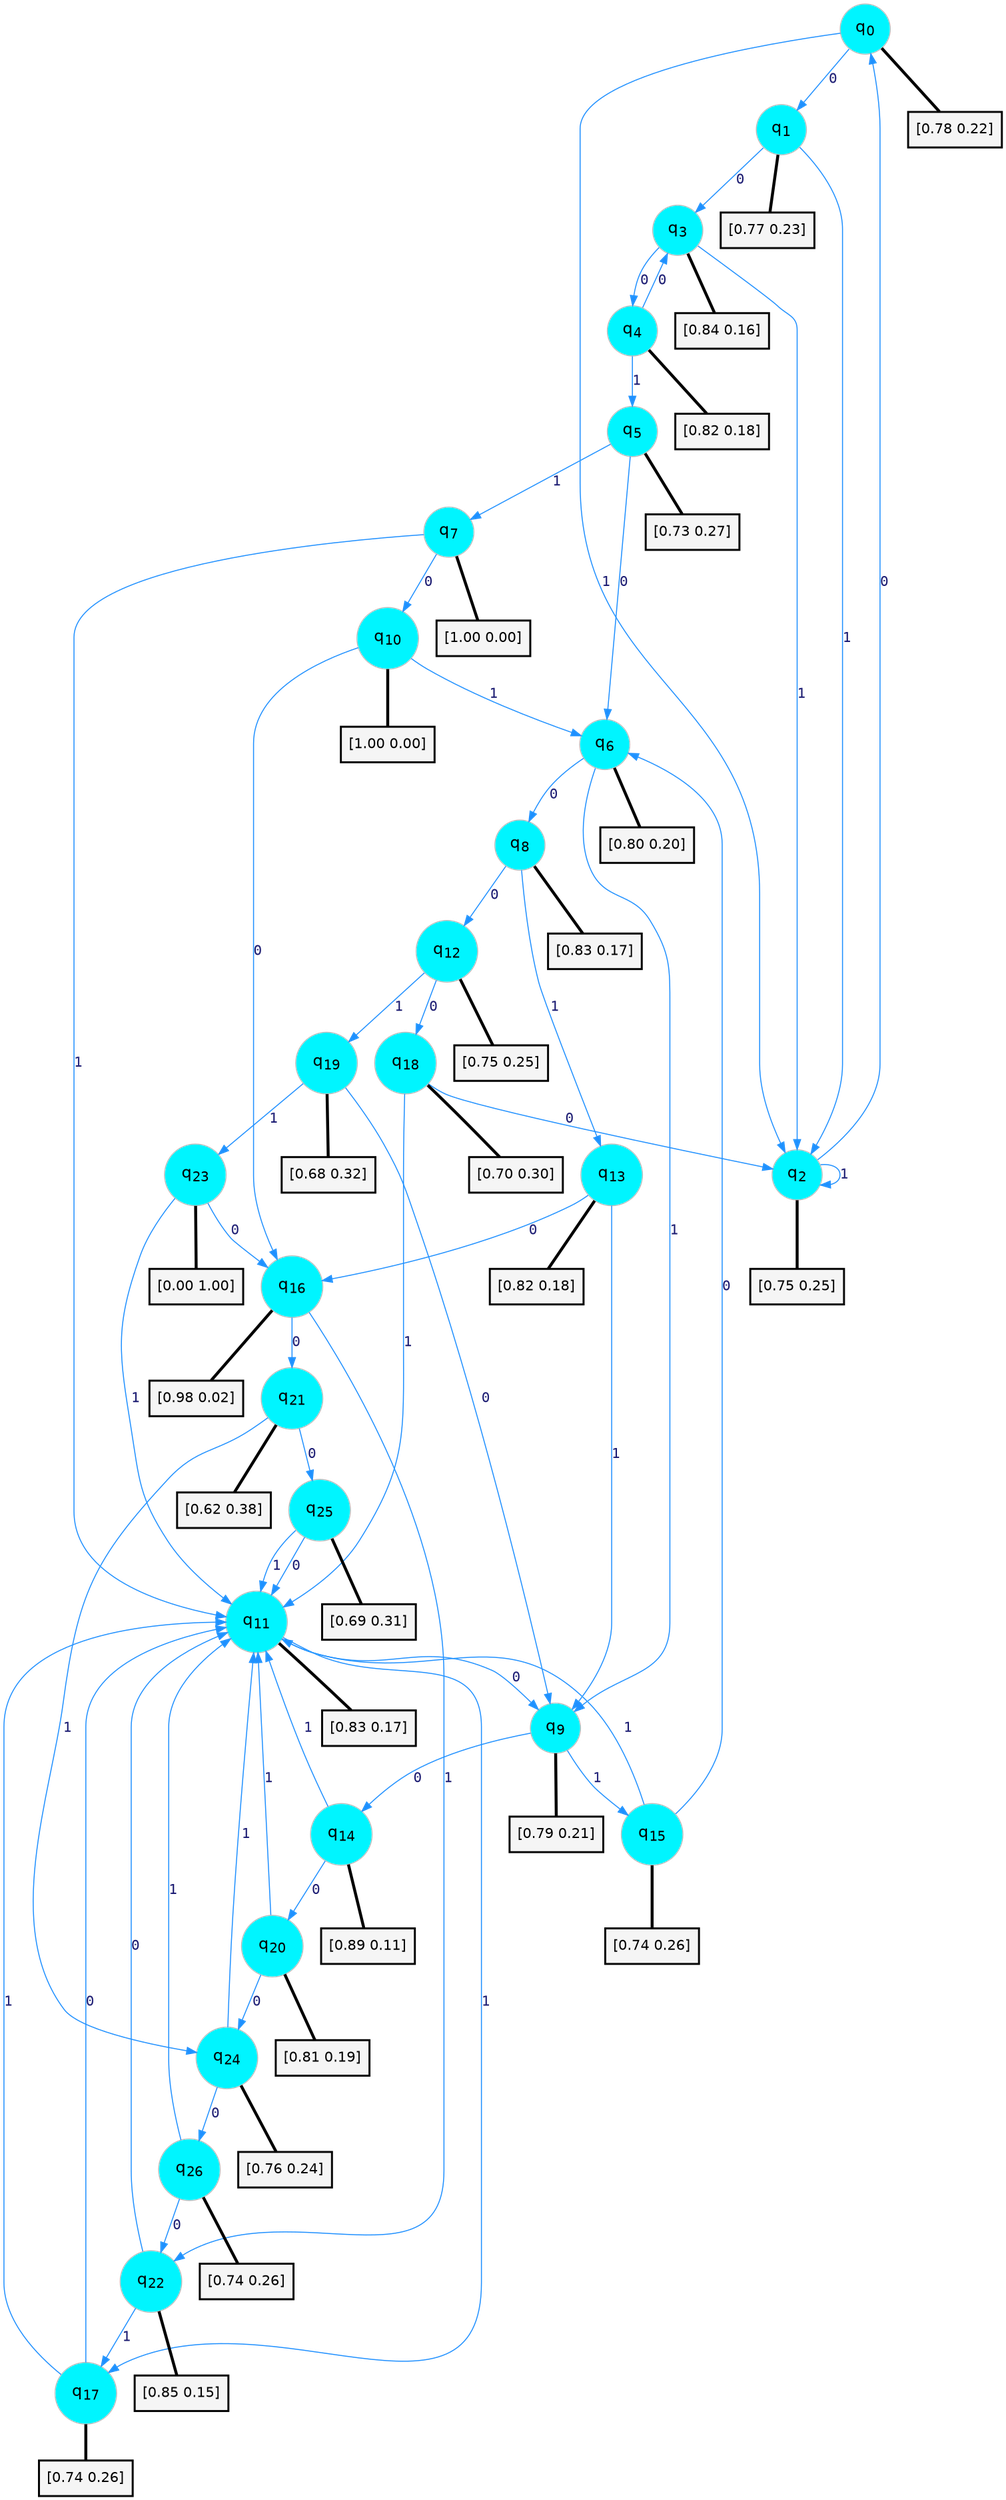 digraph G {
graph [
bgcolor=transparent, dpi=300, rankdir=TD, size="40,25"];
node [
color=gray, fillcolor=turquoise1, fontcolor=black, fontname=Helvetica, fontsize=16, fontweight=bold, shape=circle, style=filled];
edge [
arrowsize=1, color=dodgerblue1, fontcolor=midnightblue, fontname=courier, fontweight=bold, penwidth=1, style=solid, weight=20];
0[label=<q<SUB>0</SUB>>];
1[label=<q<SUB>1</SUB>>];
2[label=<q<SUB>2</SUB>>];
3[label=<q<SUB>3</SUB>>];
4[label=<q<SUB>4</SUB>>];
5[label=<q<SUB>5</SUB>>];
6[label=<q<SUB>6</SUB>>];
7[label=<q<SUB>7</SUB>>];
8[label=<q<SUB>8</SUB>>];
9[label=<q<SUB>9</SUB>>];
10[label=<q<SUB>10</SUB>>];
11[label=<q<SUB>11</SUB>>];
12[label=<q<SUB>12</SUB>>];
13[label=<q<SUB>13</SUB>>];
14[label=<q<SUB>14</SUB>>];
15[label=<q<SUB>15</SUB>>];
16[label=<q<SUB>16</SUB>>];
17[label=<q<SUB>17</SUB>>];
18[label=<q<SUB>18</SUB>>];
19[label=<q<SUB>19</SUB>>];
20[label=<q<SUB>20</SUB>>];
21[label=<q<SUB>21</SUB>>];
22[label=<q<SUB>22</SUB>>];
23[label=<q<SUB>23</SUB>>];
24[label=<q<SUB>24</SUB>>];
25[label=<q<SUB>25</SUB>>];
26[label=<q<SUB>26</SUB>>];
27[label="[0.78 0.22]", shape=box,fontcolor=black, fontname=Helvetica, fontsize=14, penwidth=2, fillcolor=whitesmoke,color=black];
28[label="[0.77 0.23]", shape=box,fontcolor=black, fontname=Helvetica, fontsize=14, penwidth=2, fillcolor=whitesmoke,color=black];
29[label="[0.75 0.25]", shape=box,fontcolor=black, fontname=Helvetica, fontsize=14, penwidth=2, fillcolor=whitesmoke,color=black];
30[label="[0.84 0.16]", shape=box,fontcolor=black, fontname=Helvetica, fontsize=14, penwidth=2, fillcolor=whitesmoke,color=black];
31[label="[0.82 0.18]", shape=box,fontcolor=black, fontname=Helvetica, fontsize=14, penwidth=2, fillcolor=whitesmoke,color=black];
32[label="[0.73 0.27]", shape=box,fontcolor=black, fontname=Helvetica, fontsize=14, penwidth=2, fillcolor=whitesmoke,color=black];
33[label="[0.80 0.20]", shape=box,fontcolor=black, fontname=Helvetica, fontsize=14, penwidth=2, fillcolor=whitesmoke,color=black];
34[label="[1.00 0.00]", shape=box,fontcolor=black, fontname=Helvetica, fontsize=14, penwidth=2, fillcolor=whitesmoke,color=black];
35[label="[0.83 0.17]", shape=box,fontcolor=black, fontname=Helvetica, fontsize=14, penwidth=2, fillcolor=whitesmoke,color=black];
36[label="[0.79 0.21]", shape=box,fontcolor=black, fontname=Helvetica, fontsize=14, penwidth=2, fillcolor=whitesmoke,color=black];
37[label="[1.00 0.00]", shape=box,fontcolor=black, fontname=Helvetica, fontsize=14, penwidth=2, fillcolor=whitesmoke,color=black];
38[label="[0.83 0.17]", shape=box,fontcolor=black, fontname=Helvetica, fontsize=14, penwidth=2, fillcolor=whitesmoke,color=black];
39[label="[0.75 0.25]", shape=box,fontcolor=black, fontname=Helvetica, fontsize=14, penwidth=2, fillcolor=whitesmoke,color=black];
40[label="[0.82 0.18]", shape=box,fontcolor=black, fontname=Helvetica, fontsize=14, penwidth=2, fillcolor=whitesmoke,color=black];
41[label="[0.89 0.11]", shape=box,fontcolor=black, fontname=Helvetica, fontsize=14, penwidth=2, fillcolor=whitesmoke,color=black];
42[label="[0.74 0.26]", shape=box,fontcolor=black, fontname=Helvetica, fontsize=14, penwidth=2, fillcolor=whitesmoke,color=black];
43[label="[0.98 0.02]", shape=box,fontcolor=black, fontname=Helvetica, fontsize=14, penwidth=2, fillcolor=whitesmoke,color=black];
44[label="[0.74 0.26]", shape=box,fontcolor=black, fontname=Helvetica, fontsize=14, penwidth=2, fillcolor=whitesmoke,color=black];
45[label="[0.70 0.30]", shape=box,fontcolor=black, fontname=Helvetica, fontsize=14, penwidth=2, fillcolor=whitesmoke,color=black];
46[label="[0.68 0.32]", shape=box,fontcolor=black, fontname=Helvetica, fontsize=14, penwidth=2, fillcolor=whitesmoke,color=black];
47[label="[0.81 0.19]", shape=box,fontcolor=black, fontname=Helvetica, fontsize=14, penwidth=2, fillcolor=whitesmoke,color=black];
48[label="[0.62 0.38]", shape=box,fontcolor=black, fontname=Helvetica, fontsize=14, penwidth=2, fillcolor=whitesmoke,color=black];
49[label="[0.85 0.15]", shape=box,fontcolor=black, fontname=Helvetica, fontsize=14, penwidth=2, fillcolor=whitesmoke,color=black];
50[label="[0.00 1.00]", shape=box,fontcolor=black, fontname=Helvetica, fontsize=14, penwidth=2, fillcolor=whitesmoke,color=black];
51[label="[0.76 0.24]", shape=box,fontcolor=black, fontname=Helvetica, fontsize=14, penwidth=2, fillcolor=whitesmoke,color=black];
52[label="[0.69 0.31]", shape=box,fontcolor=black, fontname=Helvetica, fontsize=14, penwidth=2, fillcolor=whitesmoke,color=black];
53[label="[0.74 0.26]", shape=box,fontcolor=black, fontname=Helvetica, fontsize=14, penwidth=2, fillcolor=whitesmoke,color=black];
0->1 [label=0];
0->2 [label=1];
0->27 [arrowhead=none, penwidth=3,color=black];
1->3 [label=0];
1->2 [label=1];
1->28 [arrowhead=none, penwidth=3,color=black];
2->0 [label=0];
2->2 [label=1];
2->29 [arrowhead=none, penwidth=3,color=black];
3->4 [label=0];
3->2 [label=1];
3->30 [arrowhead=none, penwidth=3,color=black];
4->3 [label=0];
4->5 [label=1];
4->31 [arrowhead=none, penwidth=3,color=black];
5->6 [label=0];
5->7 [label=1];
5->32 [arrowhead=none, penwidth=3,color=black];
6->8 [label=0];
6->9 [label=1];
6->33 [arrowhead=none, penwidth=3,color=black];
7->10 [label=0];
7->11 [label=1];
7->34 [arrowhead=none, penwidth=3,color=black];
8->12 [label=0];
8->13 [label=1];
8->35 [arrowhead=none, penwidth=3,color=black];
9->14 [label=0];
9->15 [label=1];
9->36 [arrowhead=none, penwidth=3,color=black];
10->16 [label=0];
10->6 [label=1];
10->37 [arrowhead=none, penwidth=3,color=black];
11->9 [label=0];
11->17 [label=1];
11->38 [arrowhead=none, penwidth=3,color=black];
12->18 [label=0];
12->19 [label=1];
12->39 [arrowhead=none, penwidth=3,color=black];
13->16 [label=0];
13->9 [label=1];
13->40 [arrowhead=none, penwidth=3,color=black];
14->20 [label=0];
14->11 [label=1];
14->41 [arrowhead=none, penwidth=3,color=black];
15->6 [label=0];
15->11 [label=1];
15->42 [arrowhead=none, penwidth=3,color=black];
16->21 [label=0];
16->22 [label=1];
16->43 [arrowhead=none, penwidth=3,color=black];
17->11 [label=0];
17->11 [label=1];
17->44 [arrowhead=none, penwidth=3,color=black];
18->2 [label=0];
18->11 [label=1];
18->45 [arrowhead=none, penwidth=3,color=black];
19->9 [label=0];
19->23 [label=1];
19->46 [arrowhead=none, penwidth=3,color=black];
20->24 [label=0];
20->11 [label=1];
20->47 [arrowhead=none, penwidth=3,color=black];
21->25 [label=0];
21->24 [label=1];
21->48 [arrowhead=none, penwidth=3,color=black];
22->11 [label=0];
22->17 [label=1];
22->49 [arrowhead=none, penwidth=3,color=black];
23->16 [label=0];
23->11 [label=1];
23->50 [arrowhead=none, penwidth=3,color=black];
24->26 [label=0];
24->11 [label=1];
24->51 [arrowhead=none, penwidth=3,color=black];
25->11 [label=0];
25->11 [label=1];
25->52 [arrowhead=none, penwidth=3,color=black];
26->22 [label=0];
26->11 [label=1];
26->53 [arrowhead=none, penwidth=3,color=black];
}
